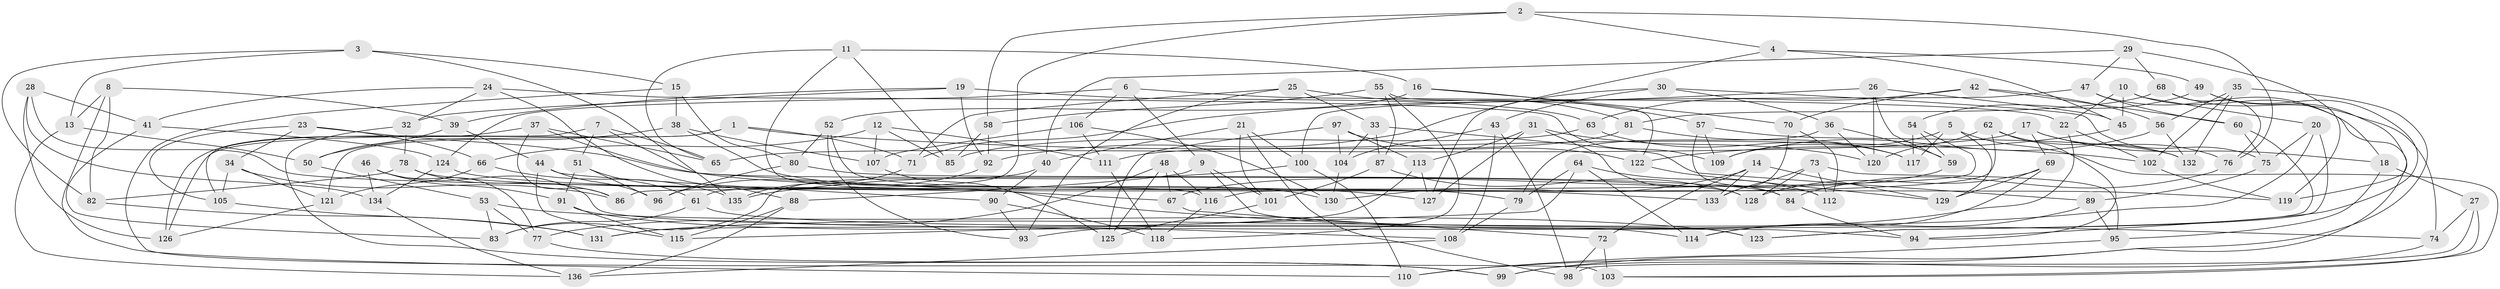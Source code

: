 // coarse degree distribution, {4: 0.6323529411764706, 11: 0.04411764705882353, 9: 0.07352941176470588, 10: 0.058823529411764705, 7: 0.04411764705882353, 6: 0.029411764705882353, 5: 0.014705882352941176, 8: 0.04411764705882353, 3: 0.058823529411764705}
// Generated by graph-tools (version 1.1) at 2025/53/03/04/25 22:53:32]
// undirected, 136 vertices, 272 edges
graph export_dot {
  node [color=gray90,style=filled];
  1;
  2;
  3;
  4;
  5;
  6;
  7;
  8;
  9;
  10;
  11;
  12;
  13;
  14;
  15;
  16;
  17;
  18;
  19;
  20;
  21;
  22;
  23;
  24;
  25;
  26;
  27;
  28;
  29;
  30;
  31;
  32;
  33;
  34;
  35;
  36;
  37;
  38;
  39;
  40;
  41;
  42;
  43;
  44;
  45;
  46;
  47;
  48;
  49;
  50;
  51;
  52;
  53;
  54;
  55;
  56;
  57;
  58;
  59;
  60;
  61;
  62;
  63;
  64;
  65;
  66;
  67;
  68;
  69;
  70;
  71;
  72;
  73;
  74;
  75;
  76;
  77;
  78;
  79;
  80;
  81;
  82;
  83;
  84;
  85;
  86;
  87;
  88;
  89;
  90;
  91;
  92;
  93;
  94;
  95;
  96;
  97;
  98;
  99;
  100;
  101;
  102;
  103;
  104;
  105;
  106;
  107;
  108;
  109;
  110;
  111;
  112;
  113;
  114;
  115;
  116;
  117;
  118;
  119;
  120;
  121;
  122;
  123;
  124;
  125;
  126;
  127;
  128;
  129;
  130;
  131;
  132;
  133;
  134;
  135;
  136;
  1 -- 121;
  1 -- 71;
  1 -- 102;
  1 -- 126;
  2 -- 58;
  2 -- 4;
  2 -- 61;
  2 -- 76;
  3 -- 82;
  3 -- 13;
  3 -- 15;
  3 -- 135;
  4 -- 49;
  4 -- 45;
  4 -- 92;
  5 -- 109;
  5 -- 129;
  5 -- 103;
  5 -- 117;
  6 -- 9;
  6 -- 22;
  6 -- 124;
  6 -- 106;
  7 -- 65;
  7 -- 67;
  7 -- 51;
  7 -- 105;
  8 -- 110;
  8 -- 13;
  8 -- 39;
  8 -- 82;
  9 -- 101;
  9 -- 123;
  9 -- 88;
  10 -- 20;
  10 -- 22;
  10 -- 18;
  10 -- 45;
  11 -- 65;
  11 -- 85;
  11 -- 74;
  11 -- 16;
  12 -- 111;
  12 -- 85;
  12 -- 107;
  12 -- 66;
  13 -- 50;
  13 -- 136;
  14 -- 129;
  14 -- 130;
  14 -- 72;
  14 -- 133;
  15 -- 103;
  15 -- 38;
  15 -- 80;
  16 -- 52;
  16 -- 57;
  16 -- 70;
  17 -- 65;
  17 -- 18;
  17 -- 76;
  17 -- 69;
  18 -- 95;
  18 -- 27;
  19 -- 39;
  19 -- 63;
  19 -- 92;
  19 -- 32;
  20 -- 75;
  20 -- 123;
  20 -- 131;
  21 -- 101;
  21 -- 98;
  21 -- 100;
  21 -- 40;
  22 -- 93;
  22 -- 102;
  23 -- 34;
  23 -- 128;
  23 -- 66;
  23 -- 105;
  24 -- 32;
  24 -- 88;
  24 -- 109;
  24 -- 41;
  25 -- 33;
  25 -- 93;
  25 -- 71;
  25 -- 81;
  26 -- 71;
  26 -- 59;
  26 -- 45;
  26 -- 120;
  27 -- 74;
  27 -- 103;
  27 -- 98;
  28 -- 119;
  28 -- 126;
  28 -- 134;
  28 -- 41;
  29 -- 40;
  29 -- 119;
  29 -- 68;
  29 -- 47;
  30 -- 36;
  30 -- 75;
  30 -- 127;
  30 -- 43;
  31 -- 113;
  31 -- 127;
  31 -- 84;
  31 -- 120;
  32 -- 99;
  32 -- 78;
  33 -- 104;
  33 -- 87;
  33 -- 89;
  34 -- 121;
  34 -- 86;
  34 -- 105;
  35 -- 132;
  35 -- 102;
  35 -- 56;
  35 -- 110;
  36 -- 79;
  36 -- 120;
  36 -- 59;
  37 -- 65;
  37 -- 126;
  37 -- 127;
  37 -- 86;
  38 -- 50;
  38 -- 130;
  38 -- 107;
  39 -- 44;
  39 -- 50;
  40 -- 90;
  40 -- 83;
  41 -- 83;
  41 -- 124;
  42 -- 70;
  42 -- 56;
  42 -- 63;
  42 -- 60;
  43 -- 104;
  43 -- 98;
  43 -- 108;
  44 -- 96;
  44 -- 115;
  44 -- 90;
  45 -- 122;
  46 -- 94;
  46 -- 134;
  46 -- 77;
  46 -- 91;
  47 -- 60;
  47 -- 99;
  47 -- 100;
  48 -- 125;
  48 -- 67;
  48 -- 77;
  48 -- 116;
  49 -- 54;
  49 -- 94;
  49 -- 119;
  50 -- 53;
  51 -- 61;
  51 -- 96;
  51 -- 91;
  52 -- 93;
  52 -- 80;
  52 -- 116;
  53 -- 77;
  53 -- 83;
  53 -- 123;
  54 -- 117;
  54 -- 59;
  54 -- 86;
  55 -- 118;
  55 -- 87;
  55 -- 58;
  55 -- 122;
  56 -- 132;
  56 -- 109;
  57 -- 112;
  57 -- 132;
  57 -- 109;
  58 -- 85;
  58 -- 92;
  59 -- 67;
  60 -- 75;
  60 -- 123;
  61 -- 83;
  61 -- 114;
  62 -- 132;
  62 -- 120;
  62 -- 94;
  62 -- 116;
  63 -- 85;
  63 -- 117;
  64 -- 79;
  64 -- 114;
  64 -- 112;
  64 -- 115;
  66 -- 121;
  66 -- 135;
  67 -- 72;
  68 -- 76;
  68 -- 74;
  68 -- 81;
  69 -- 114;
  69 -- 129;
  69 -- 128;
  70 -- 112;
  70 -- 133;
  71 -- 135;
  72 -- 98;
  72 -- 103;
  73 -- 112;
  73 -- 133;
  73 -- 95;
  73 -- 128;
  74 -- 99;
  75 -- 89;
  76 -- 84;
  77 -- 99;
  78 -- 79;
  78 -- 86;
  78 -- 82;
  79 -- 108;
  80 -- 84;
  80 -- 96;
  81 -- 111;
  81 -- 117;
  82 -- 131;
  84 -- 94;
  87 -- 128;
  87 -- 101;
  88 -- 136;
  88 -- 115;
  89 -- 114;
  89 -- 95;
  90 -- 118;
  90 -- 93;
  91 -- 115;
  91 -- 108;
  92 -- 96;
  95 -- 110;
  97 -- 104;
  97 -- 122;
  97 -- 113;
  97 -- 125;
  100 -- 110;
  100 -- 135;
  101 -- 125;
  102 -- 119;
  104 -- 130;
  105 -- 131;
  106 -- 111;
  106 -- 130;
  106 -- 107;
  107 -- 125;
  108 -- 136;
  111 -- 118;
  113 -- 127;
  113 -- 131;
  116 -- 118;
  121 -- 126;
  122 -- 129;
  124 -- 133;
  124 -- 134;
  134 -- 136;
}
